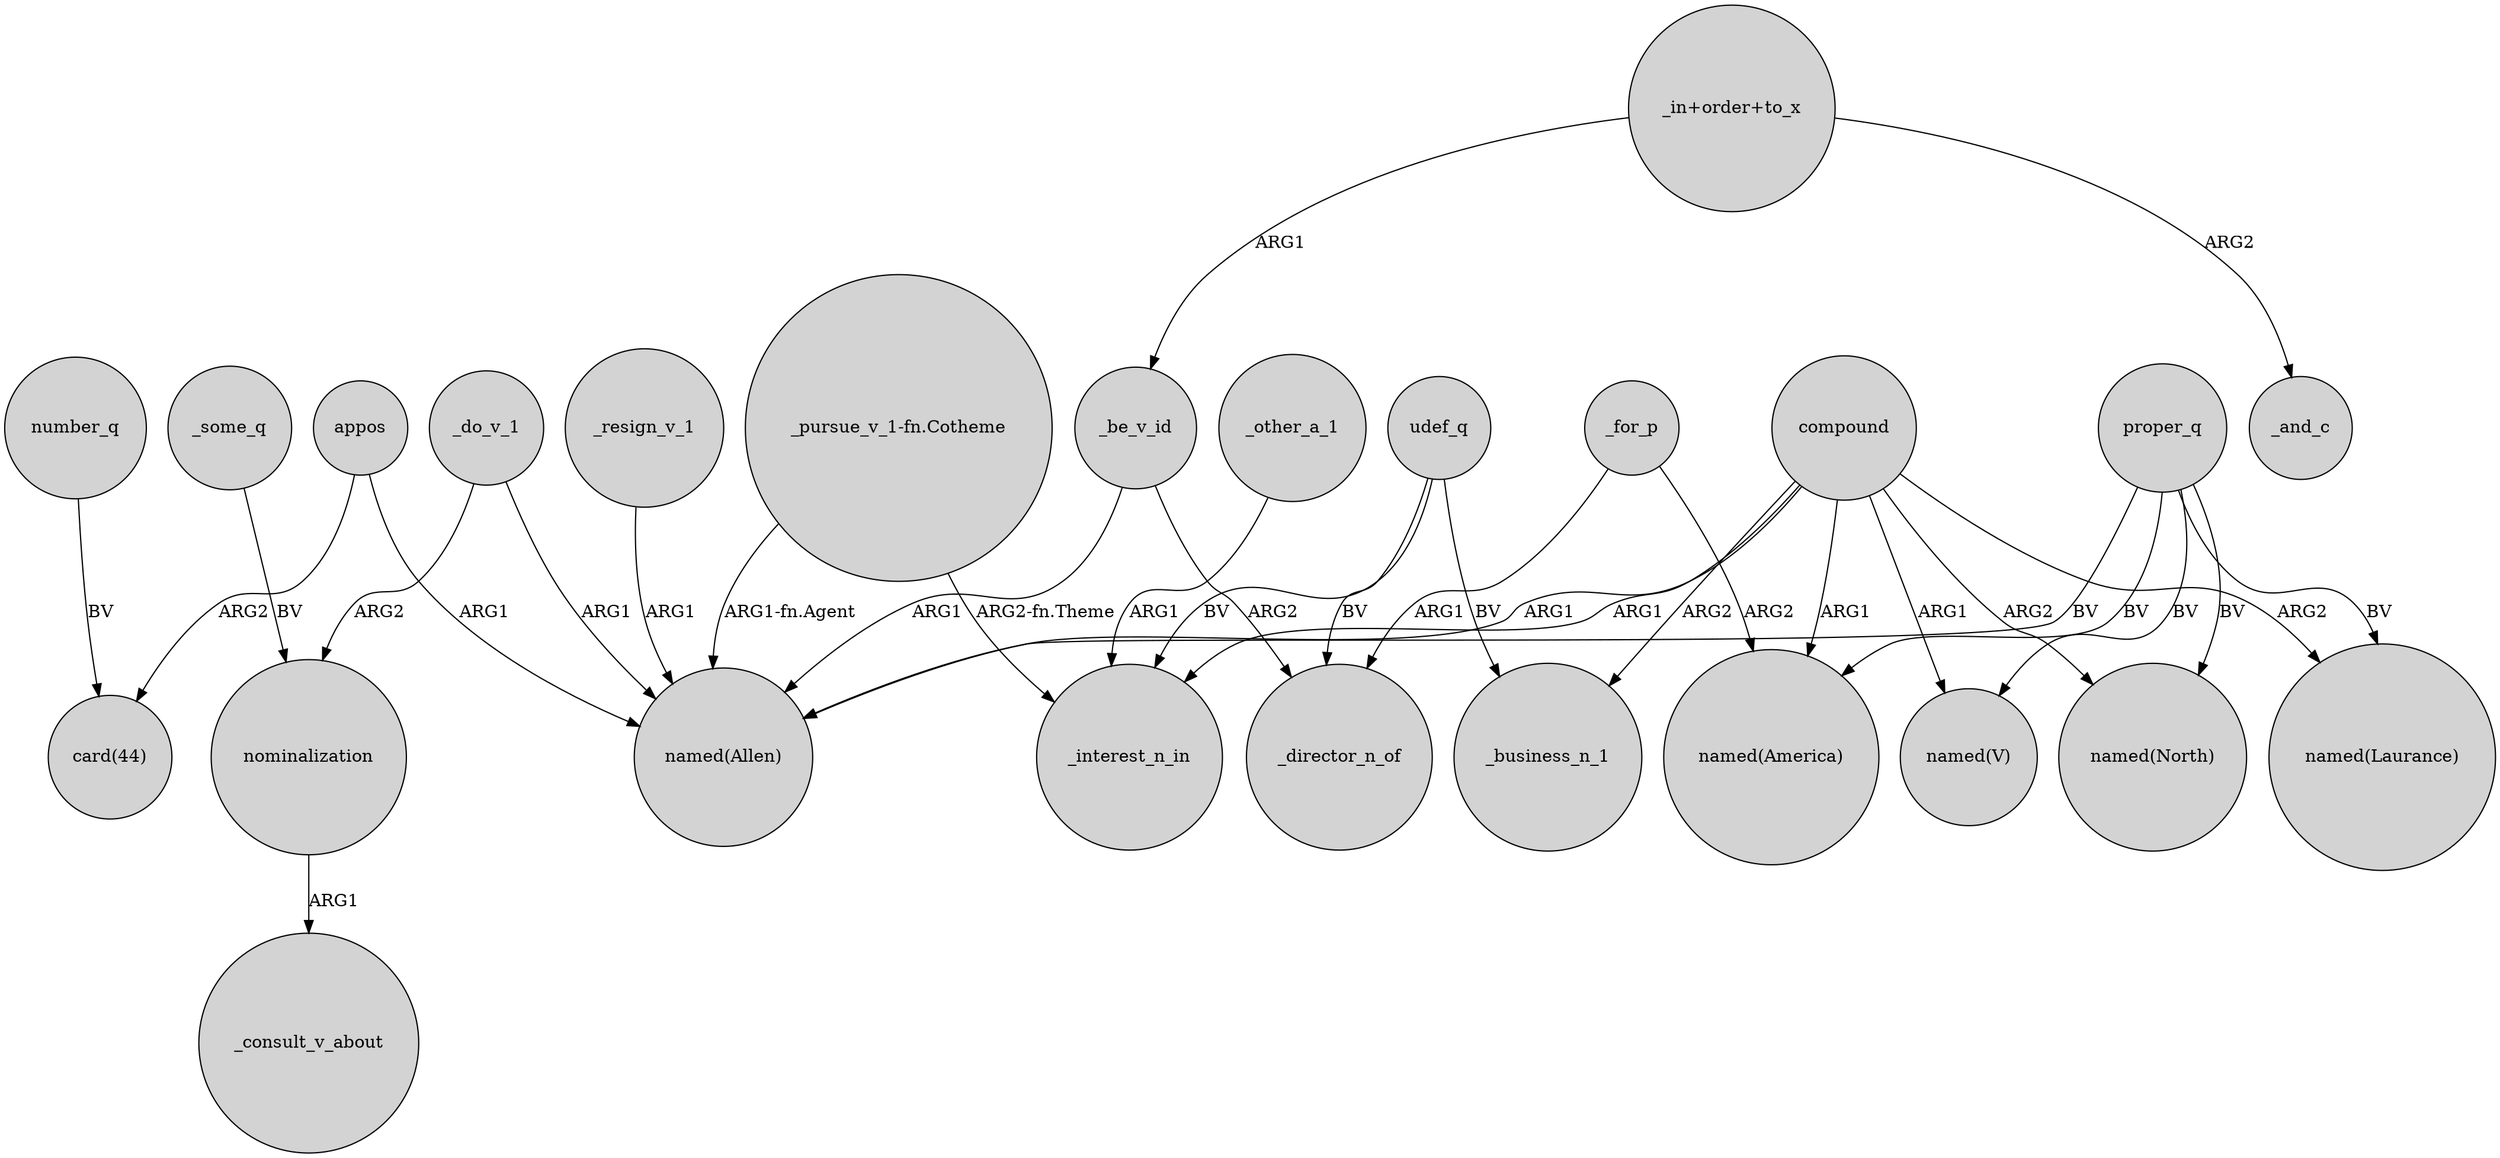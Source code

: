 digraph {
	node [shape=circle style=filled]
	compound -> "named(North)" [label=ARG2]
	appos -> "card(44)" [label=ARG2]
	compound -> "named(Allen)" [label=ARG1]
	proper_q -> "named(North)" [label=BV]
	proper_q -> "named(Laurance)" [label=BV]
	proper_q -> "named(Allen)" [label=BV]
	_do_v_1 -> "named(Allen)" [label=ARG1]
	_other_a_1 -> _interest_n_in [label=ARG1]
	_for_p -> _director_n_of [label=ARG1]
	"_pursue_v_1-fn.Cotheme" -> "named(Allen)" [label="ARG1-fn.Agent"]
	"_in+order+to_x" -> _be_v_id [label=ARG1]
	compound -> "named(America)" [label=ARG1]
	number_q -> "card(44)" [label=BV]
	udef_q -> _interest_n_in [label=BV]
	udef_q -> _director_n_of [label=BV]
	nominalization -> _consult_v_about [label=ARG1]
	_be_v_id -> _director_n_of [label=ARG2]
	_be_v_id -> "named(Allen)" [label=ARG1]
	compound -> "named(V)" [label=ARG1]
	_resign_v_1 -> "named(Allen)" [label=ARG1]
	appos -> "named(Allen)" [label=ARG1]
	_some_q -> nominalization [label=BV]
	proper_q -> "named(V)" [label=BV]
	_for_p -> "named(America)" [label=ARG2]
	compound -> _business_n_1 [label=ARG2]
	_do_v_1 -> nominalization [label=ARG2]
	"_pursue_v_1-fn.Cotheme" -> _interest_n_in [label="ARG2-fn.Theme"]
	"_in+order+to_x" -> _and_c [label=ARG2]
	udef_q -> _business_n_1 [label=BV]
	compound -> "named(Laurance)" [label=ARG2]
	compound -> _interest_n_in [label=ARG1]
	proper_q -> "named(America)" [label=BV]
}
